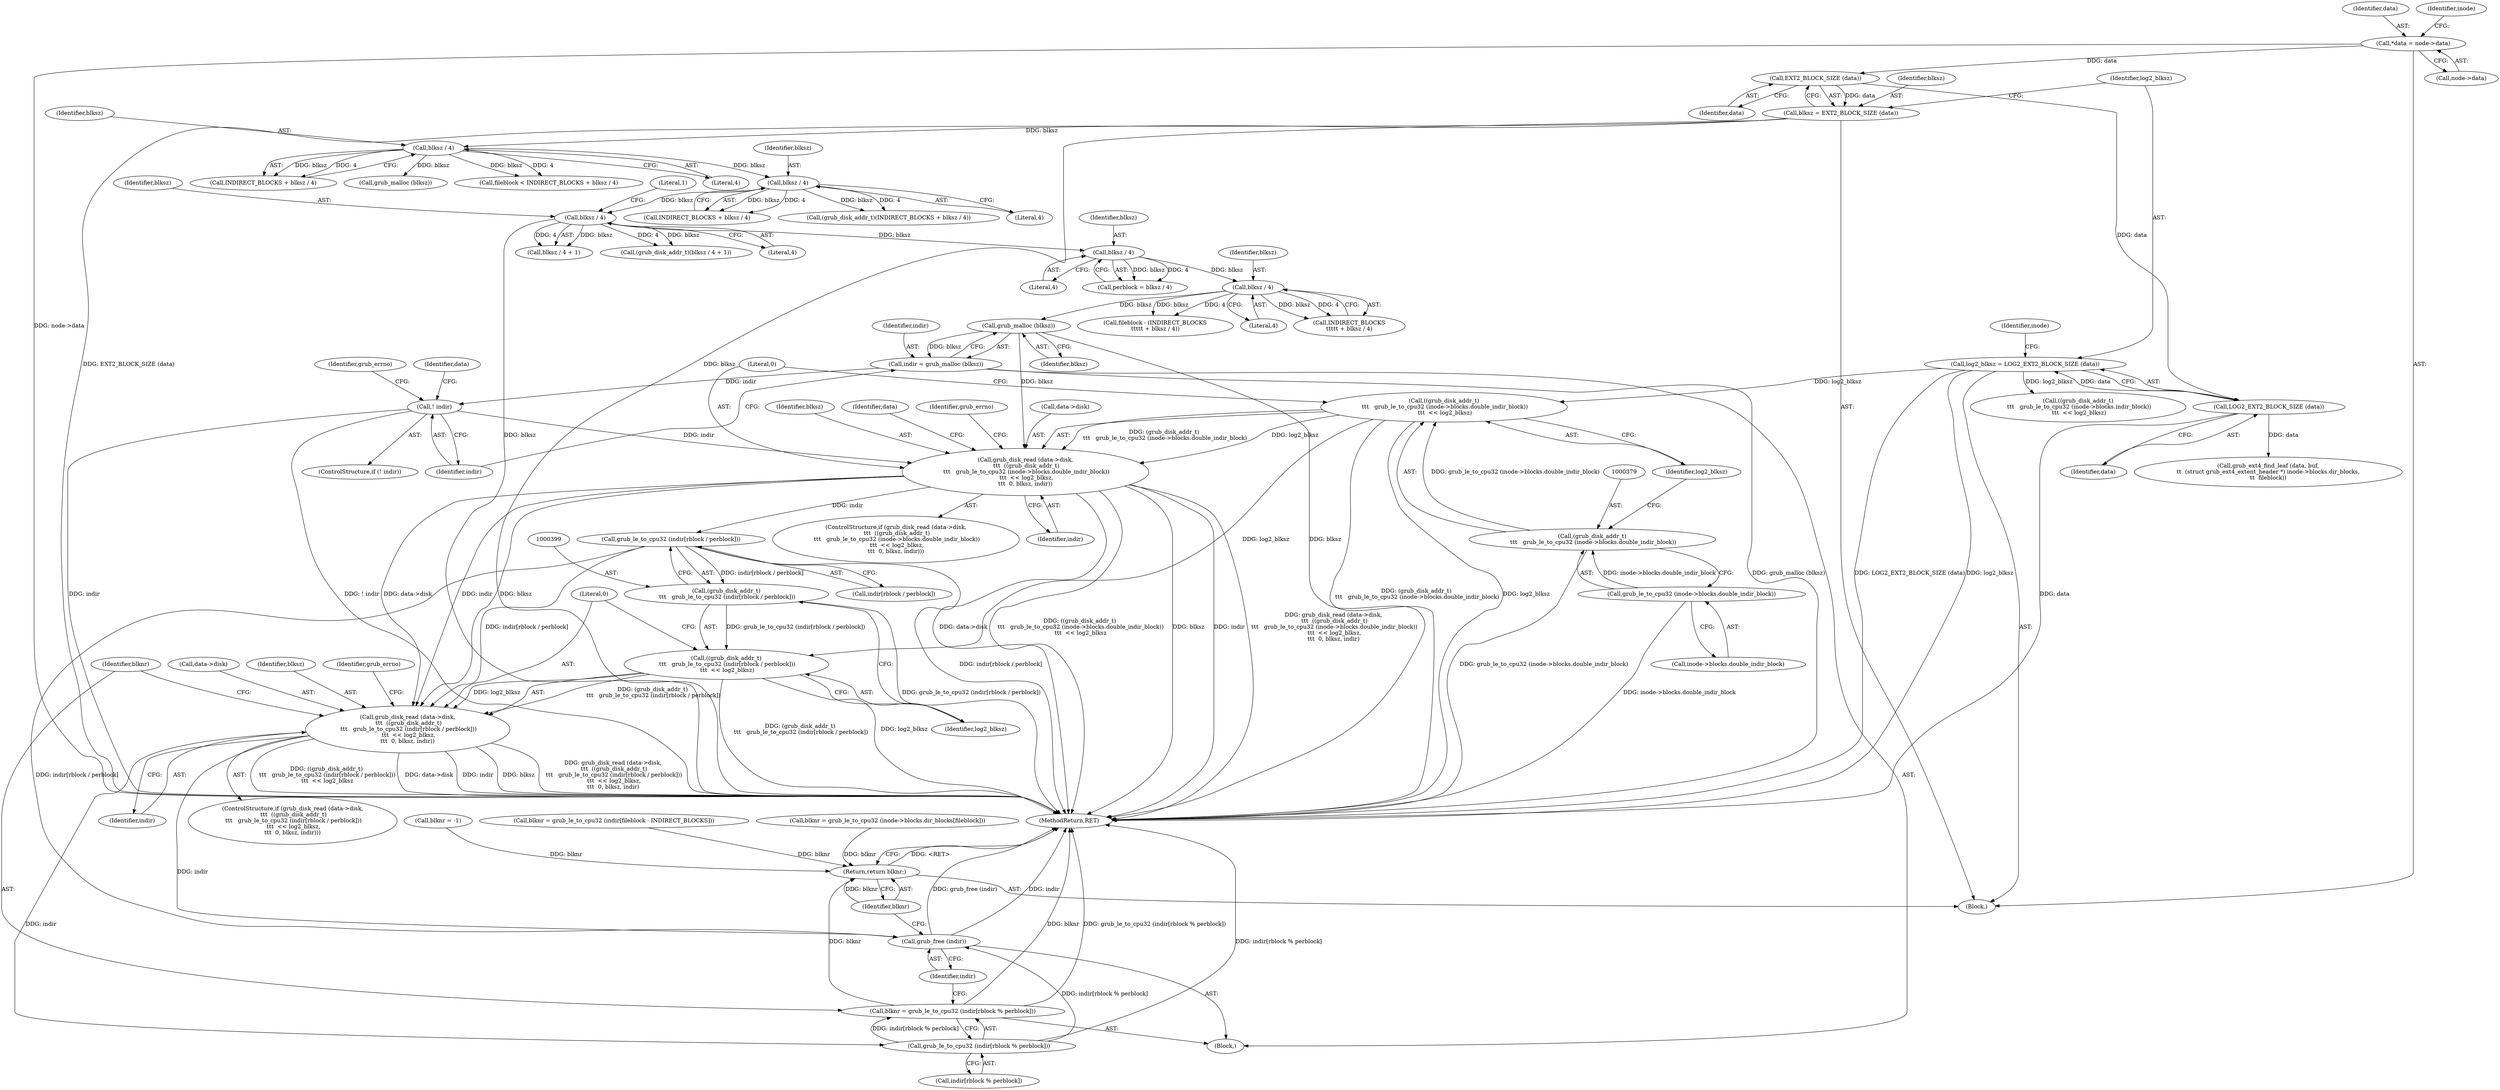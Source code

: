 digraph "1_radare2_65000a7fd9eea62359e6d6714f17b94a99a82edd_0@pointer" {
"1000400" [label="(Call,grub_le_to_cpu32 (indir[rblock / perblock]))"];
"1000373" [label="(Call,grub_disk_read (data->disk,\n \t\t\t  ((grub_disk_addr_t)\n \t\t\t   grub_le_to_cpu32 (inode->blocks.double_indir_block))\n \t\t\t  << log2_blksz,\n\t\t\t  0, blksz, indir))"];
"1000377" [label="(Call,((grub_disk_addr_t)\n \t\t\t   grub_le_to_cpu32 (inode->blocks.double_indir_block))\n \t\t\t  << log2_blksz)"];
"1000378" [label="(Call,(grub_disk_addr_t)\n \t\t\t   grub_le_to_cpu32 (inode->blocks.double_indir_block))"];
"1000380" [label="(Call,grub_le_to_cpu32 (inode->blocks.double_indir_block))"];
"1000132" [label="(Call,log2_blksz = LOG2_EXT2_BLOCK_SIZE (data))"];
"1000134" [label="(Call,LOG2_EXT2_BLOCK_SIZE (data))"];
"1000129" [label="(Call,EXT2_BLOCK_SIZE (data))"];
"1000109" [label="(Call,*data = node->data)"];
"1000365" [label="(Call,grub_malloc (blksz))"];
"1000359" [label="(Call,blksz / 4)"];
"1000349" [label="(Call,blksz / 4)"];
"1000341" [label="(Call,blksz / 4)"];
"1000335" [label="(Call,blksz / 4)"];
"1000282" [label="(Call,blksz / 4)"];
"1000127" [label="(Call,blksz = EXT2_BLOCK_SIZE (data))"];
"1000368" [label="(Call,! indir)"];
"1000363" [label="(Call,indir = grub_malloc (blksz))"];
"1000398" [label="(Call,(grub_disk_addr_t)\n \t\t\t   grub_le_to_cpu32 (indir[rblock / perblock]))"];
"1000397" [label="(Call,((grub_disk_addr_t)\n \t\t\t   grub_le_to_cpu32 (indir[rblock / perblock]))\n \t\t\t  << log2_blksz)"];
"1000393" [label="(Call,grub_disk_read (data->disk,\n \t\t\t  ((grub_disk_addr_t)\n \t\t\t   grub_le_to_cpu32 (indir[rblock / perblock]))\n \t\t\t  << log2_blksz,\n\t\t\t  0, blksz, indir))"];
"1000414" [label="(Call,grub_le_to_cpu32 (indir[rblock % perblock]))"];
"1000412" [label="(Call,blknr = grub_le_to_cpu32 (indir[rblock % perblock]))"];
"1000427" [label="(Return,return blknr;)"];
"1000420" [label="(Call,grub_free (indir))"];
"1000345" [label="(Block,)"];
"1000414" [label="(Call,grub_le_to_cpu32 (indir[rblock % perblock]))"];
"1000110" [label="(Identifier,data)"];
"1000340" [label="(Call,blksz / 4 + 1)"];
"1000132" [label="(Call,log2_blksz = LOG2_EXT2_BLOCK_SIZE (data))"];
"1000130" [label="(Identifier,data)"];
"1000351" [label="(Literal,4)"];
"1000116" [label="(Identifier,inode)"];
"1000122" [label="(Call,blknr = -1)"];
"1000378" [label="(Call,(grub_disk_addr_t)\n \t\t\t   grub_le_to_cpu32 (inode->blocks.double_indir_block))"];
"1000407" [label="(Literal,0)"];
"1000150" [label="(Call,grub_ext4_find_leaf (data, buf,\n\t\t  (struct grub_ext4_extent_header *) inode->blocks.dir_blocks,\n\t\t  fileblock))"];
"1000388" [label="(Identifier,blksz)"];
"1000397" [label="(Call,((grub_disk_addr_t)\n \t\t\t   grub_le_to_cpu32 (indir[rblock / perblock]))\n \t\t\t  << log2_blksz)"];
"1000280" [label="(Call,INDIRECT_BLOCKS + blksz / 4)"];
"1000355" [label="(Call,fileblock - (INDIRECT_BLOCKS\n\t\t\t\t\t + blksz / 4))"];
"1000421" [label="(Identifier,indir)"];
"1000377" [label="(Call,((grub_disk_addr_t)\n \t\t\t   grub_le_to_cpu32 (inode->blocks.double_indir_block))\n \t\t\t  << log2_blksz)"];
"1000406" [label="(Identifier,log2_blksz)"];
"1000368" [label="(Call,! indir)"];
"1000387" [label="(Literal,0)"];
"1000361" [label="(Literal,4)"];
"1000427" [label="(Return,return blknr;)"];
"1000367" [label="(ControlStructure,if (! indir))"];
"1000316" [label="(Call,blknr = grub_le_to_cpu32 (indir[fileblock - INDIRECT_BLOCKS]))"];
"1000331" [label="(Call,(grub_disk_addr_t)(INDIRECT_BLOCKS + blksz / 4))"];
"1000289" [label="(Call,grub_malloc (blksz))"];
"1000342" [label="(Identifier,blksz)"];
"1000360" [label="(Identifier,blksz)"];
"1000107" [label="(Block,)"];
"1000372" [label="(ControlStructure,if (grub_disk_read (data->disk,\n \t\t\t  ((grub_disk_addr_t)\n \t\t\t   grub_le_to_cpu32 (inode->blocks.double_indir_block))\n \t\t\t  << log2_blksz,\n\t\t\t  0, blksz, indir)))"];
"1000415" [label="(Call,indir[rblock % perblock])"];
"1000359" [label="(Call,blksz / 4)"];
"1000401" [label="(Call,indir[rblock / perblock])"];
"1000429" [label="(MethodReturn,RET)"];
"1000357" [label="(Call,INDIRECT_BLOCKS\n\t\t\t\t\t + blksz / 4)"];
"1000375" [label="(Identifier,data)"];
"1000111" [label="(Call,node->data)"];
"1000133" [label="(Identifier,log2_blksz)"];
"1000338" [label="(Call,(grub_disk_addr_t)(blksz / 4 + 1))"];
"1000374" [label="(Call,data->disk)"];
"1000392" [label="(ControlStructure,if (grub_disk_read (data->disk,\n \t\t\t  ((grub_disk_addr_t)\n \t\t\t   grub_le_to_cpu32 (indir[rblock / perblock]))\n \t\t\t  << log2_blksz,\n\t\t\t  0, blksz, indir)))"];
"1000408" [label="(Identifier,blksz)"];
"1000350" [label="(Identifier,blksz)"];
"1000333" [label="(Call,INDIRECT_BLOCKS + blksz / 4)"];
"1000278" [label="(Call,fileblock < INDIRECT_BLOCKS + blksz / 4)"];
"1000411" [label="(Identifier,grub_errno)"];
"1000343" [label="(Literal,4)"];
"1000282" [label="(Call,blksz / 4)"];
"1000363" [label="(Call,indir = grub_malloc (blksz))"];
"1000335" [label="(Call,blksz / 4)"];
"1000380" [label="(Call,grub_le_to_cpu32 (inode->blocks.double_indir_block))"];
"1000140" [label="(Identifier,inode)"];
"1000365" [label="(Call,grub_malloc (blksz))"];
"1000266" [label="(Call,blknr = grub_le_to_cpu32 (inode->blocks.dir_blocks[fileblock]))"];
"1000371" [label="(Identifier,grub_errno)"];
"1000129" [label="(Call,EXT2_BLOCK_SIZE (data))"];
"1000135" [label="(Identifier,data)"];
"1000420" [label="(Call,grub_free (indir))"];
"1000369" [label="(Identifier,indir)"];
"1000398" [label="(Call,(grub_disk_addr_t)\n \t\t\t   grub_le_to_cpu32 (indir[rblock / perblock]))"];
"1000341" [label="(Call,blksz / 4)"];
"1000409" [label="(Identifier,indir)"];
"1000389" [label="(Identifier,indir)"];
"1000128" [label="(Identifier,blksz)"];
"1000283" [label="(Identifier,blksz)"];
"1000301" [label="(Call,((grub_disk_addr_t)\n \t\t\t   grub_le_to_cpu32 (inode->blocks.indir_block))\n \t\t\t  << log2_blksz)"];
"1000428" [label="(Identifier,blknr)"];
"1000381" [label="(Call,inode->blocks.double_indir_block)"];
"1000349" [label="(Call,blksz / 4)"];
"1000413" [label="(Identifier,blknr)"];
"1000394" [label="(Call,data->disk)"];
"1000393" [label="(Call,grub_disk_read (data->disk,\n \t\t\t  ((grub_disk_addr_t)\n \t\t\t   grub_le_to_cpu32 (indir[rblock / perblock]))\n \t\t\t  << log2_blksz,\n\t\t\t  0, blksz, indir))"];
"1000373" [label="(Call,grub_disk_read (data->disk,\n \t\t\t  ((grub_disk_addr_t)\n \t\t\t   grub_le_to_cpu32 (inode->blocks.double_indir_block))\n \t\t\t  << log2_blksz,\n\t\t\t  0, blksz, indir))"];
"1000336" [label="(Identifier,blksz)"];
"1000412" [label="(Call,blknr = grub_le_to_cpu32 (indir[rblock % perblock]))"];
"1000395" [label="(Identifier,data)"];
"1000386" [label="(Identifier,log2_blksz)"];
"1000284" [label="(Literal,4)"];
"1000391" [label="(Identifier,grub_errno)"];
"1000337" [label="(Literal,4)"];
"1000344" [label="(Literal,1)"];
"1000127" [label="(Call,blksz = EXT2_BLOCK_SIZE (data))"];
"1000109" [label="(Call,*data = node->data)"];
"1000347" [label="(Call,perblock = blksz / 4)"];
"1000366" [label="(Identifier,blksz)"];
"1000400" [label="(Call,grub_le_to_cpu32 (indir[rblock / perblock]))"];
"1000364" [label="(Identifier,indir)"];
"1000134" [label="(Call,LOG2_EXT2_BLOCK_SIZE (data))"];
"1000400" -> "1000398"  [label="AST: "];
"1000400" -> "1000401"  [label="CFG: "];
"1000401" -> "1000400"  [label="AST: "];
"1000398" -> "1000400"  [label="CFG: "];
"1000400" -> "1000429"  [label="DDG: indir[rblock / perblock]"];
"1000400" -> "1000398"  [label="DDG: indir[rblock / perblock]"];
"1000373" -> "1000400"  [label="DDG: indir"];
"1000400" -> "1000393"  [label="DDG: indir[rblock / perblock]"];
"1000400" -> "1000420"  [label="DDG: indir[rblock / perblock]"];
"1000373" -> "1000372"  [label="AST: "];
"1000373" -> "1000389"  [label="CFG: "];
"1000374" -> "1000373"  [label="AST: "];
"1000377" -> "1000373"  [label="AST: "];
"1000387" -> "1000373"  [label="AST: "];
"1000388" -> "1000373"  [label="AST: "];
"1000389" -> "1000373"  [label="AST: "];
"1000391" -> "1000373"  [label="CFG: "];
"1000395" -> "1000373"  [label="CFG: "];
"1000373" -> "1000429"  [label="DDG: ((grub_disk_addr_t)\n \t\t\t   grub_le_to_cpu32 (inode->blocks.double_indir_block))\n \t\t\t  << log2_blksz"];
"1000373" -> "1000429"  [label="DDG: indir"];
"1000373" -> "1000429"  [label="DDG: blksz"];
"1000373" -> "1000429"  [label="DDG: grub_disk_read (data->disk,\n \t\t\t  ((grub_disk_addr_t)\n \t\t\t   grub_le_to_cpu32 (inode->blocks.double_indir_block))\n \t\t\t  << log2_blksz,\n\t\t\t  0, blksz, indir)"];
"1000373" -> "1000429"  [label="DDG: data->disk"];
"1000377" -> "1000373"  [label="DDG: (grub_disk_addr_t)\n \t\t\t   grub_le_to_cpu32 (inode->blocks.double_indir_block)"];
"1000377" -> "1000373"  [label="DDG: log2_blksz"];
"1000365" -> "1000373"  [label="DDG: blksz"];
"1000368" -> "1000373"  [label="DDG: indir"];
"1000373" -> "1000393"  [label="DDG: data->disk"];
"1000373" -> "1000393"  [label="DDG: blksz"];
"1000373" -> "1000393"  [label="DDG: indir"];
"1000377" -> "1000386"  [label="CFG: "];
"1000378" -> "1000377"  [label="AST: "];
"1000386" -> "1000377"  [label="AST: "];
"1000387" -> "1000377"  [label="CFG: "];
"1000377" -> "1000429"  [label="DDG: (grub_disk_addr_t)\n \t\t\t   grub_le_to_cpu32 (inode->blocks.double_indir_block)"];
"1000377" -> "1000429"  [label="DDG: log2_blksz"];
"1000378" -> "1000377"  [label="DDG: grub_le_to_cpu32 (inode->blocks.double_indir_block)"];
"1000132" -> "1000377"  [label="DDG: log2_blksz"];
"1000377" -> "1000397"  [label="DDG: log2_blksz"];
"1000378" -> "1000380"  [label="CFG: "];
"1000379" -> "1000378"  [label="AST: "];
"1000380" -> "1000378"  [label="AST: "];
"1000386" -> "1000378"  [label="CFG: "];
"1000378" -> "1000429"  [label="DDG: grub_le_to_cpu32 (inode->blocks.double_indir_block)"];
"1000380" -> "1000378"  [label="DDG: inode->blocks.double_indir_block"];
"1000380" -> "1000381"  [label="CFG: "];
"1000381" -> "1000380"  [label="AST: "];
"1000380" -> "1000429"  [label="DDG: inode->blocks.double_indir_block"];
"1000132" -> "1000107"  [label="AST: "];
"1000132" -> "1000134"  [label="CFG: "];
"1000133" -> "1000132"  [label="AST: "];
"1000134" -> "1000132"  [label="AST: "];
"1000140" -> "1000132"  [label="CFG: "];
"1000132" -> "1000429"  [label="DDG: LOG2_EXT2_BLOCK_SIZE (data)"];
"1000132" -> "1000429"  [label="DDG: log2_blksz"];
"1000134" -> "1000132"  [label="DDG: data"];
"1000132" -> "1000301"  [label="DDG: log2_blksz"];
"1000134" -> "1000135"  [label="CFG: "];
"1000135" -> "1000134"  [label="AST: "];
"1000134" -> "1000429"  [label="DDG: data"];
"1000129" -> "1000134"  [label="DDG: data"];
"1000134" -> "1000150"  [label="DDG: data"];
"1000129" -> "1000127"  [label="AST: "];
"1000129" -> "1000130"  [label="CFG: "];
"1000130" -> "1000129"  [label="AST: "];
"1000127" -> "1000129"  [label="CFG: "];
"1000129" -> "1000127"  [label="DDG: data"];
"1000109" -> "1000129"  [label="DDG: data"];
"1000109" -> "1000107"  [label="AST: "];
"1000109" -> "1000111"  [label="CFG: "];
"1000110" -> "1000109"  [label="AST: "];
"1000111" -> "1000109"  [label="AST: "];
"1000116" -> "1000109"  [label="CFG: "];
"1000109" -> "1000429"  [label="DDG: node->data"];
"1000365" -> "1000363"  [label="AST: "];
"1000365" -> "1000366"  [label="CFG: "];
"1000366" -> "1000365"  [label="AST: "];
"1000363" -> "1000365"  [label="CFG: "];
"1000365" -> "1000429"  [label="DDG: blksz"];
"1000365" -> "1000363"  [label="DDG: blksz"];
"1000359" -> "1000365"  [label="DDG: blksz"];
"1000359" -> "1000357"  [label="AST: "];
"1000359" -> "1000361"  [label="CFG: "];
"1000360" -> "1000359"  [label="AST: "];
"1000361" -> "1000359"  [label="AST: "];
"1000357" -> "1000359"  [label="CFG: "];
"1000359" -> "1000355"  [label="DDG: blksz"];
"1000359" -> "1000355"  [label="DDG: 4"];
"1000359" -> "1000357"  [label="DDG: blksz"];
"1000359" -> "1000357"  [label="DDG: 4"];
"1000349" -> "1000359"  [label="DDG: blksz"];
"1000349" -> "1000347"  [label="AST: "];
"1000349" -> "1000351"  [label="CFG: "];
"1000350" -> "1000349"  [label="AST: "];
"1000351" -> "1000349"  [label="AST: "];
"1000347" -> "1000349"  [label="CFG: "];
"1000349" -> "1000347"  [label="DDG: blksz"];
"1000349" -> "1000347"  [label="DDG: 4"];
"1000341" -> "1000349"  [label="DDG: blksz"];
"1000341" -> "1000340"  [label="AST: "];
"1000341" -> "1000343"  [label="CFG: "];
"1000342" -> "1000341"  [label="AST: "];
"1000343" -> "1000341"  [label="AST: "];
"1000344" -> "1000341"  [label="CFG: "];
"1000341" -> "1000429"  [label="DDG: blksz"];
"1000341" -> "1000338"  [label="DDG: blksz"];
"1000341" -> "1000338"  [label="DDG: 4"];
"1000341" -> "1000340"  [label="DDG: blksz"];
"1000341" -> "1000340"  [label="DDG: 4"];
"1000335" -> "1000341"  [label="DDG: blksz"];
"1000335" -> "1000333"  [label="AST: "];
"1000335" -> "1000337"  [label="CFG: "];
"1000336" -> "1000335"  [label="AST: "];
"1000337" -> "1000335"  [label="AST: "];
"1000333" -> "1000335"  [label="CFG: "];
"1000335" -> "1000331"  [label="DDG: blksz"];
"1000335" -> "1000331"  [label="DDG: 4"];
"1000335" -> "1000333"  [label="DDG: blksz"];
"1000335" -> "1000333"  [label="DDG: 4"];
"1000282" -> "1000335"  [label="DDG: blksz"];
"1000282" -> "1000280"  [label="AST: "];
"1000282" -> "1000284"  [label="CFG: "];
"1000283" -> "1000282"  [label="AST: "];
"1000284" -> "1000282"  [label="AST: "];
"1000280" -> "1000282"  [label="CFG: "];
"1000282" -> "1000278"  [label="DDG: blksz"];
"1000282" -> "1000278"  [label="DDG: 4"];
"1000282" -> "1000280"  [label="DDG: blksz"];
"1000282" -> "1000280"  [label="DDG: 4"];
"1000127" -> "1000282"  [label="DDG: blksz"];
"1000282" -> "1000289"  [label="DDG: blksz"];
"1000127" -> "1000107"  [label="AST: "];
"1000128" -> "1000127"  [label="AST: "];
"1000133" -> "1000127"  [label="CFG: "];
"1000127" -> "1000429"  [label="DDG: EXT2_BLOCK_SIZE (data)"];
"1000127" -> "1000429"  [label="DDG: blksz"];
"1000368" -> "1000367"  [label="AST: "];
"1000368" -> "1000369"  [label="CFG: "];
"1000369" -> "1000368"  [label="AST: "];
"1000371" -> "1000368"  [label="CFG: "];
"1000375" -> "1000368"  [label="CFG: "];
"1000368" -> "1000429"  [label="DDG: indir"];
"1000368" -> "1000429"  [label="DDG: ! indir"];
"1000363" -> "1000368"  [label="DDG: indir"];
"1000363" -> "1000345"  [label="AST: "];
"1000364" -> "1000363"  [label="AST: "];
"1000369" -> "1000363"  [label="CFG: "];
"1000363" -> "1000429"  [label="DDG: grub_malloc (blksz)"];
"1000398" -> "1000397"  [label="AST: "];
"1000399" -> "1000398"  [label="AST: "];
"1000406" -> "1000398"  [label="CFG: "];
"1000398" -> "1000429"  [label="DDG: grub_le_to_cpu32 (indir[rblock / perblock])"];
"1000398" -> "1000397"  [label="DDG: grub_le_to_cpu32 (indir[rblock / perblock])"];
"1000397" -> "1000393"  [label="AST: "];
"1000397" -> "1000406"  [label="CFG: "];
"1000406" -> "1000397"  [label="AST: "];
"1000407" -> "1000397"  [label="CFG: "];
"1000397" -> "1000429"  [label="DDG: (grub_disk_addr_t)\n \t\t\t   grub_le_to_cpu32 (indir[rblock / perblock])"];
"1000397" -> "1000429"  [label="DDG: log2_blksz"];
"1000397" -> "1000393"  [label="DDG: (grub_disk_addr_t)\n \t\t\t   grub_le_to_cpu32 (indir[rblock / perblock])"];
"1000397" -> "1000393"  [label="DDG: log2_blksz"];
"1000393" -> "1000392"  [label="AST: "];
"1000393" -> "1000409"  [label="CFG: "];
"1000394" -> "1000393"  [label="AST: "];
"1000407" -> "1000393"  [label="AST: "];
"1000408" -> "1000393"  [label="AST: "];
"1000409" -> "1000393"  [label="AST: "];
"1000411" -> "1000393"  [label="CFG: "];
"1000413" -> "1000393"  [label="CFG: "];
"1000393" -> "1000429"  [label="DDG: ((grub_disk_addr_t)\n \t\t\t   grub_le_to_cpu32 (indir[rblock / perblock]))\n \t\t\t  << log2_blksz"];
"1000393" -> "1000429"  [label="DDG: data->disk"];
"1000393" -> "1000429"  [label="DDG: indir"];
"1000393" -> "1000429"  [label="DDG: blksz"];
"1000393" -> "1000429"  [label="DDG: grub_disk_read (data->disk,\n \t\t\t  ((grub_disk_addr_t)\n \t\t\t   grub_le_to_cpu32 (indir[rblock / perblock]))\n \t\t\t  << log2_blksz,\n\t\t\t  0, blksz, indir)"];
"1000393" -> "1000414"  [label="DDG: indir"];
"1000393" -> "1000420"  [label="DDG: indir"];
"1000414" -> "1000412"  [label="AST: "];
"1000414" -> "1000415"  [label="CFG: "];
"1000415" -> "1000414"  [label="AST: "];
"1000412" -> "1000414"  [label="CFG: "];
"1000414" -> "1000429"  [label="DDG: indir[rblock % perblock]"];
"1000414" -> "1000412"  [label="DDG: indir[rblock % perblock]"];
"1000414" -> "1000420"  [label="DDG: indir[rblock % perblock]"];
"1000412" -> "1000345"  [label="AST: "];
"1000413" -> "1000412"  [label="AST: "];
"1000421" -> "1000412"  [label="CFG: "];
"1000412" -> "1000429"  [label="DDG: grub_le_to_cpu32 (indir[rblock % perblock])"];
"1000412" -> "1000429"  [label="DDG: blknr"];
"1000412" -> "1000427"  [label="DDG: blknr"];
"1000427" -> "1000107"  [label="AST: "];
"1000427" -> "1000428"  [label="CFG: "];
"1000428" -> "1000427"  [label="AST: "];
"1000429" -> "1000427"  [label="CFG: "];
"1000427" -> "1000429"  [label="DDG: <RET>"];
"1000428" -> "1000427"  [label="DDG: blknr"];
"1000122" -> "1000427"  [label="DDG: blknr"];
"1000266" -> "1000427"  [label="DDG: blknr"];
"1000316" -> "1000427"  [label="DDG: blknr"];
"1000420" -> "1000345"  [label="AST: "];
"1000420" -> "1000421"  [label="CFG: "];
"1000421" -> "1000420"  [label="AST: "];
"1000428" -> "1000420"  [label="CFG: "];
"1000420" -> "1000429"  [label="DDG: grub_free (indir)"];
"1000420" -> "1000429"  [label="DDG: indir"];
}
